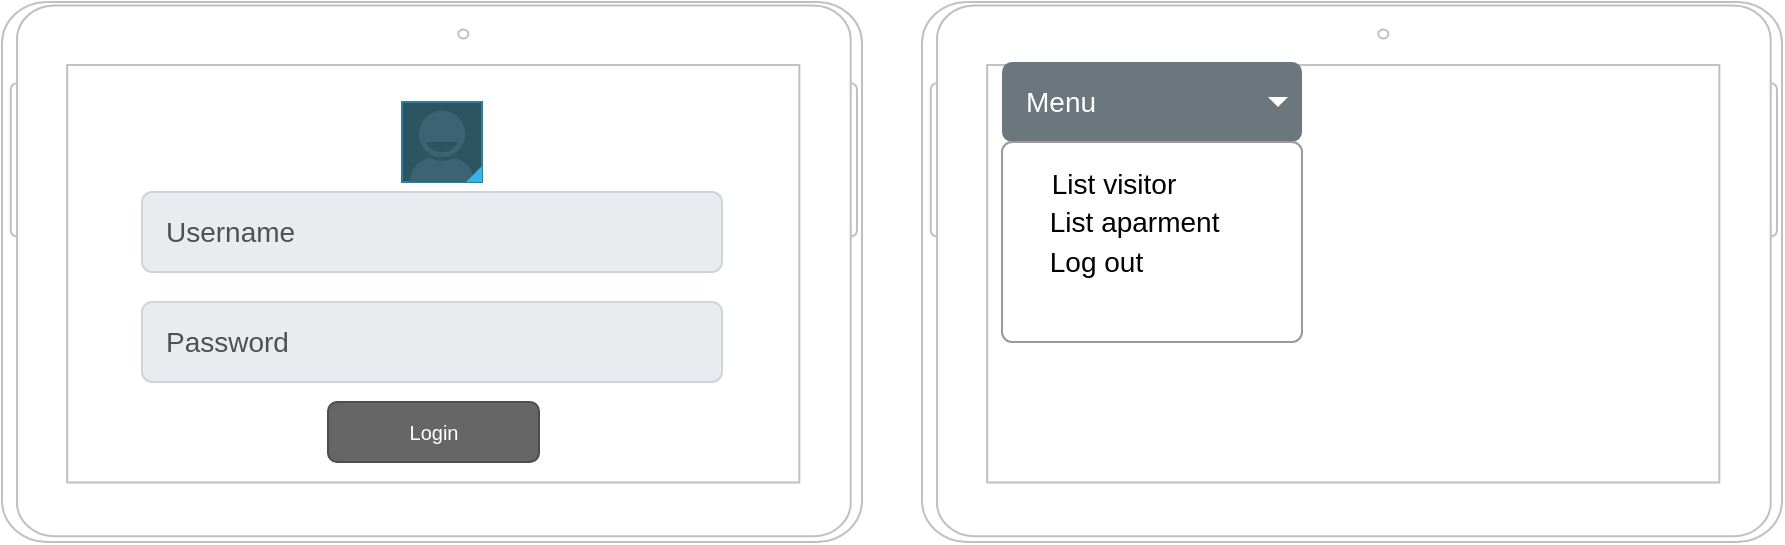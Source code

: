 <mxfile version="21.0.6" type="github">
  <diagram name="Page-1" id="stbzgqv6V5LeFsO0CC99">
    <mxGraphModel dx="1900" dy="491" grid="1" gridSize="10" guides="1" tooltips="1" connect="1" arrows="1" fold="1" page="1" pageScale="1" pageWidth="850" pageHeight="1100" math="0" shadow="0">
      <root>
        <mxCell id="0" />
        <mxCell id="1" parent="0" />
        <mxCell id="1-6oUAkAhWaj6eXGybtE-2" value="" style="verticalLabelPosition=bottom;verticalAlign=top;html=1;shadow=0;dashed=0;strokeWidth=1;shape=mxgraph.android.tab2;strokeColor=#c0c0c0;direction=north;" vertex="1" parent="1">
          <mxGeometry x="-10" y="60" width="430" height="270" as="geometry" />
        </mxCell>
        <mxCell id="1-6oUAkAhWaj6eXGybtE-13" value="" style="verticalLabelPosition=bottom;verticalAlign=top;html=1;shadow=0;dashed=0;strokeWidth=1;shape=mxgraph.android.contact_badge_focused;sketch=0;" vertex="1" parent="1">
          <mxGeometry x="190" y="110" width="40" height="40" as="geometry" />
        </mxCell>
        <mxCell id="1-6oUAkAhWaj6eXGybtE-15" value="Username" style="html=1;shadow=0;dashed=0;shape=mxgraph.bootstrap.rrect;rSize=5;strokeColor=#CED4DA;strokeWidth=1;fillColor=#E9ECEF;fontColor=#505050;whiteSpace=wrap;align=left;verticalAlign=middle;spacingLeft=10;fontSize=14;" vertex="1" parent="1">
          <mxGeometry x="60" y="155" width="290" height="40" as="geometry" />
        </mxCell>
        <mxCell id="1-6oUAkAhWaj6eXGybtE-16" value="Password" style="html=1;shadow=0;dashed=0;shape=mxgraph.bootstrap.rrect;rSize=5;strokeColor=#CED4DA;strokeWidth=1;fillColor=#E9ECEF;fontColor=#505050;whiteSpace=wrap;align=left;verticalAlign=middle;spacingLeft=10;fontSize=14;" vertex="1" parent="1">
          <mxGeometry x="60" y="210" width="290" height="40" as="geometry" />
        </mxCell>
        <mxCell id="1-6oUAkAhWaj6eXGybtE-17" value="Login" style="rounded=1;html=1;shadow=0;dashed=0;whiteSpace=wrap;fontSize=10;fillColor=#666666;align=center;strokeColor=#4D4D4D;fontColor=#ffffff;" vertex="1" parent="1">
          <mxGeometry x="153" y="260" width="105.5" height="30" as="geometry" />
        </mxCell>
        <mxCell id="1-6oUAkAhWaj6eXGybtE-18" value="" style="verticalLabelPosition=bottom;verticalAlign=top;html=1;shadow=0;dashed=0;strokeWidth=1;shape=mxgraph.android.tab2;strokeColor=#c0c0c0;direction=north;" vertex="1" parent="1">
          <mxGeometry x="450" y="60" width="430" height="270" as="geometry" />
        </mxCell>
        <mxCell id="1-6oUAkAhWaj6eXGybtE-52" value="Menu" style="html=1;shadow=0;dashed=0;shape=mxgraph.bootstrap.rrect;rSize=5;strokeColor=none;strokeWidth=1;fillColor=#6C767D;fontColor=#ffffff;whiteSpace=wrap;align=left;verticalAlign=middle;fontStyle=0;fontSize=14;spacingLeft=10;" vertex="1" parent="1">
          <mxGeometry x="490" y="90" width="150" height="40" as="geometry" />
        </mxCell>
        <mxCell id="1-6oUAkAhWaj6eXGybtE-53" value="" style="shape=triangle;direction=south;fillColor=#ffffff;strokeColor=none;perimeter=none;" vertex="1" parent="1-6oUAkAhWaj6eXGybtE-52">
          <mxGeometry x="1" y="0.5" width="10" height="5" relative="1" as="geometry">
            <mxPoint x="-17" y="-2.5" as="offset" />
          </mxGeometry>
        </mxCell>
        <mxCell id="1-6oUAkAhWaj6eXGybtE-54" value="" style="html=1;shadow=0;dashed=0;shape=mxgraph.bootstrap.rrect;rSize=5;fillColor=#ffffff;strokeColor=#999999;" vertex="1" parent="1">
          <mxGeometry x="490" y="130" width="150" height="100" as="geometry" />
        </mxCell>
        <mxCell id="1-6oUAkAhWaj6eXGybtE-55" value=" List visitor" style="fillColor=none;strokeColor=none;align=left;spacing=20;fontSize=14;" vertex="1" parent="1-6oUAkAhWaj6eXGybtE-54">
          <mxGeometry width="150" height="20" relative="1" as="geometry">
            <mxPoint x="1" y="10" as="offset" />
          </mxGeometry>
        </mxCell>
        <mxCell id="1-6oUAkAhWaj6eXGybtE-56" value=" List aparment" style="fillColor=none;strokeColor=none;align=left;spacing=20;fontSize=14;" vertex="1" parent="1-6oUAkAhWaj6eXGybtE-54">
          <mxGeometry width="150" height="20" relative="1" as="geometry">
            <mxPoint y="29" as="offset" />
          </mxGeometry>
        </mxCell>
        <mxCell id="1-6oUAkAhWaj6eXGybtE-59" value=" Log out" style="fillColor=none;strokeColor=none;align=left;spacing=20;fontSize=14;" vertex="1" parent="1-6oUAkAhWaj6eXGybtE-54">
          <mxGeometry width="150" height="20" relative="1" as="geometry">
            <mxPoint y="49" as="offset" />
          </mxGeometry>
        </mxCell>
        <mxCell id="1-6oUAkAhWaj6eXGybtE-60" value="" style="shape=image;html=1;verticalAlign=top;verticalLabelPosition=bottom;labelBackgroundColor=#ffffff;imageAspect=0;aspect=fixed;image=https://cdn3.iconfinder.com/data/icons/user-interface-169/32/logout-128.png" vertex="1" parent="1-6oUAkAhWaj6eXGybtE-54">
          <mxGeometry x="-1" y="49.0" width="18" height="18" as="geometry" />
        </mxCell>
        <mxCell id="1-6oUAkAhWaj6eXGybtE-62" value="" style="shape=image;html=1;verticalAlign=top;verticalLabelPosition=bottom;labelBackgroundColor=#ffffff;imageAspect=0;aspect=fixed;image=https://cdn1.iconfinder.com/data/icons/science-technology-outline-24-px/24/Body_organ_eye_optical_view_visual-128.png" vertex="1" parent="1-6oUAkAhWaj6eXGybtE-54">
          <mxGeometry y="30" width="17.1" height="17.1" as="geometry" />
        </mxCell>
        <mxCell id="1-6oUAkAhWaj6eXGybtE-63" value="" style="shape=image;html=1;verticalAlign=top;verticalLabelPosition=bottom;labelBackgroundColor=#ffffff;imageAspect=0;aspect=fixed;image=https://cdn1.iconfinder.com/data/icons/science-technology-outline-24-px/24/Body_organ_eye_optical_view_visual-128.png" vertex="1" parent="1-6oUAkAhWaj6eXGybtE-54">
          <mxGeometry y="10" width="17.1" height="17.1" as="geometry" />
        </mxCell>
        <mxCell id="1-6oUAkAhWaj6eXGybtE-67" value="" style="shape=image;html=1;verticalAlign=top;verticalLabelPosition=bottom;labelBackgroundColor=#ffffff;imageAspect=0;aspect=fixed;image=https://cdn3.iconfinder.com/data/icons/user-interface-169/32/login-128.png" vertex="1" parent="1">
          <mxGeometry x="153" y="262" width="28" height="28" as="geometry" />
        </mxCell>
      </root>
    </mxGraphModel>
  </diagram>
</mxfile>
